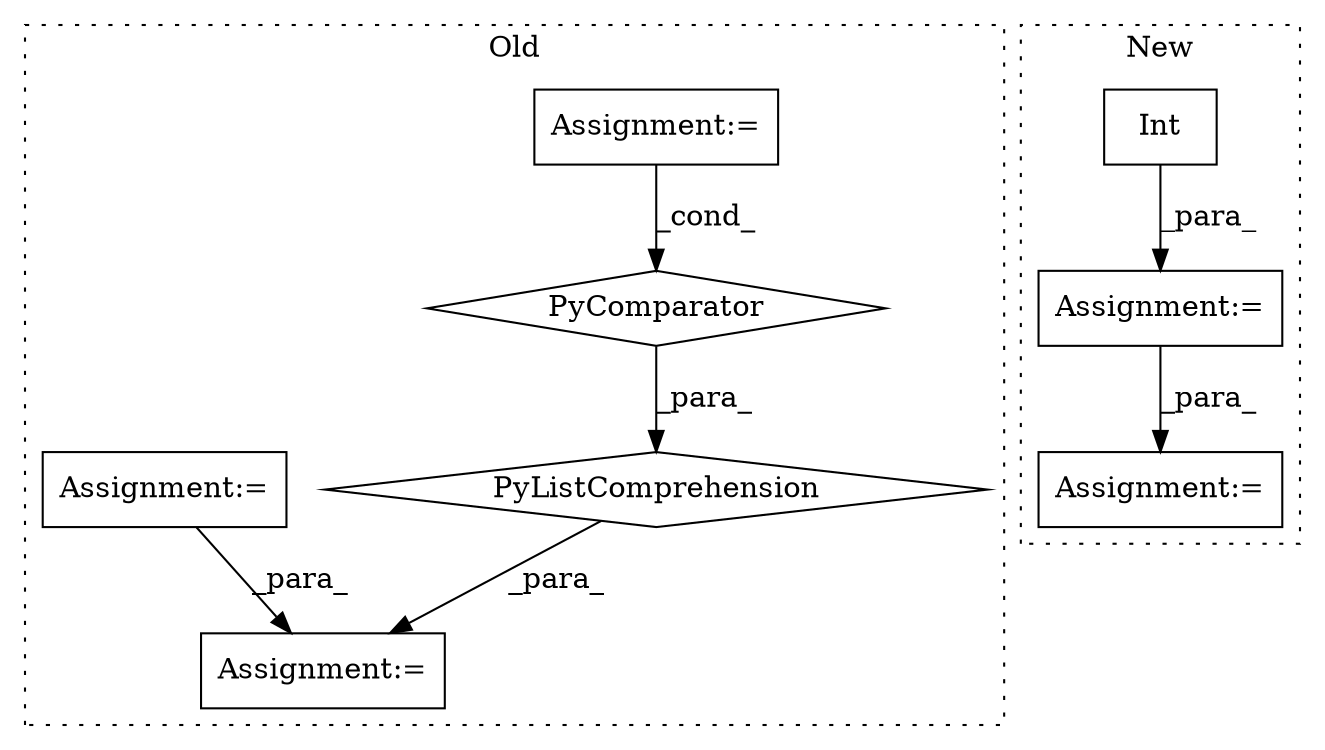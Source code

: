 digraph G {
subgraph cluster0 {
1 [label="PyListComprehension" a="109" s="8156" l="151" shape="diamond"];
3 [label="PyComparator" a="113" s="8277" l="22" shape="diamond"];
4 [label="Assignment:=" a="7" s="8277" l="22" shape="box"];
5 [label="Assignment:=" a="7" s="8411" l="1" shape="box"];
8 [label="Assignment:=" a="7" s="7738" l="1" shape="box"];
label = "Old";
style="dotted";
}
subgraph cluster1 {
2 [label="Int" a="32" s="8392,8401" l="4,1" shape="box"];
6 [label="Assignment:=" a="7" s="8391" l="1" shape="box"];
7 [label="Assignment:=" a="7" s="8454" l="1" shape="box"];
label = "New";
style="dotted";
}
1 -> 5 [label="_para_"];
2 -> 6 [label="_para_"];
3 -> 1 [label="_para_"];
4 -> 3 [label="_cond_"];
6 -> 7 [label="_para_"];
8 -> 5 [label="_para_"];
}